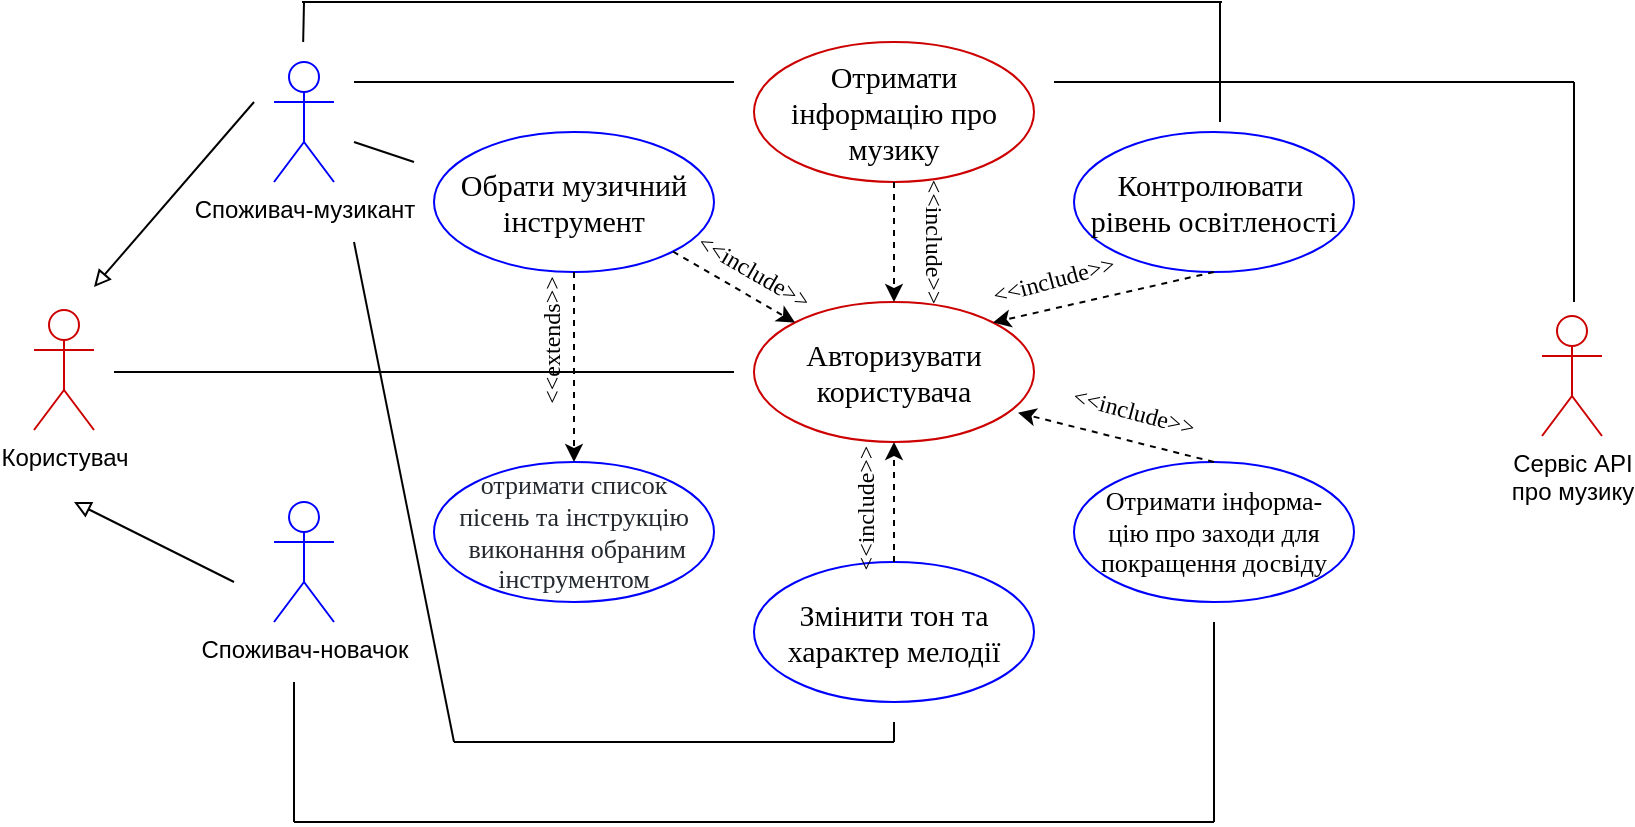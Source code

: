 <mxfile version="20.3.2" type="github"><diagram id="6aVxukBfRttdKZk8BoK3" name="Страница 1"><mxGraphModel dx="1865" dy="579" grid="1" gridSize="10" guides="1" tooltips="1" connect="1" arrows="1" fold="1" page="1" pageScale="1" pageWidth="827" pageHeight="1169" math="0" shadow="0"><root><mxCell id="0"/><mxCell id="1" parent="0"/><mxCell id="f5M037P7FsfYFocE_nH1-1" value="Сервіс API&lt;br&gt;про музику" style="shape=umlActor;verticalLabelPosition=bottom;verticalAlign=top;html=1;strokeColor=#CC0000;" vertex="1" parent="1"><mxGeometry x="764" y="197" width="30" height="60" as="geometry"/></mxCell><mxCell id="f5M037P7FsfYFocE_nH1-3" value="Користувач" style="shape=umlActor;verticalLabelPosition=bottom;verticalAlign=top;html=1;strokeColor=#CC0000;" vertex="1" parent="1"><mxGeometry x="10" y="194" width="30" height="60" as="geometry"/></mxCell><mxCell id="f5M037P7FsfYFocE_nH1-4" value="Споживач-музикант" style="shape=umlActor;verticalLabelPosition=bottom;verticalAlign=top;html=1;strokeColor=#0000FF;" vertex="1" parent="1"><mxGeometry x="130" y="70" width="30" height="60" as="geometry"/></mxCell><mxCell id="f5M037P7FsfYFocE_nH1-6" value="Авторизувати&lt;br style=&quot;font-size: 15px;&quot;&gt;користувача" style="ellipse;whiteSpace=wrap;html=1;strokeColor=#CC0000;fontFamily=Times New Roman;fontSize=15;" vertex="1" parent="1"><mxGeometry x="370" y="190" width="140" height="70" as="geometry"/></mxCell><mxCell id="f5M037P7FsfYFocE_nH1-7" value="&lt;span style=&quot;color: rgb(36, 41, 47); font-size: 13px; text-align: left;&quot;&gt;отримати список &lt;br style=&quot;font-size: 13px;&quot;&gt;пісень та інструкцію&lt;br style=&quot;font-size: 13px;&quot;&gt;&amp;nbsp;виконання обраним інструментом&lt;/span&gt;" style="ellipse;whiteSpace=wrap;html=1;strokeColor=#0000FF;fontFamily=Times New Roman;fontSize=13;fillColor=default;labelBackgroundColor=none;" vertex="1" parent="1"><mxGeometry x="210" y="270" width="140" height="70" as="geometry"/></mxCell><mxCell id="f5M037P7FsfYFocE_nH1-8" value="Змінити тон та характер мелодії" style="ellipse;whiteSpace=wrap;html=1;strokeColor=#0000FF;fontFamily=Times New Roman;fontSize=15;" vertex="1" parent="1"><mxGeometry x="370" y="320" width="140" height="70" as="geometry"/></mxCell><mxCell id="f5M037P7FsfYFocE_nH1-9" value="Отримати інформа-&lt;br&gt;цію про заходи для покращення досвіду" style="ellipse;whiteSpace=wrap;html=1;strokeColor=#0000FF;fontFamily=Times New Roman;fontSize=13;" vertex="1" parent="1"><mxGeometry x="530" y="270" width="140" height="70" as="geometry"/></mxCell><mxCell id="f5M037P7FsfYFocE_nH1-10" value="Обрати музичний інструмент" style="ellipse;whiteSpace=wrap;html=1;strokeColor=#0000FF;fontFamily=Times New Roman;fontSize=15;" vertex="1" parent="1"><mxGeometry x="210" y="105" width="140" height="70" as="geometry"/></mxCell><mxCell id="f5M037P7FsfYFocE_nH1-11" value="Отримати інформацію про музику" style="ellipse;whiteSpace=wrap;html=1;strokeColor=#CC0000;fontFamily=Times New Roman;fontSize=15;" vertex="1" parent="1"><mxGeometry x="370" y="60" width="140" height="70" as="geometry"/></mxCell><mxCell id="f5M037P7FsfYFocE_nH1-12" value="Контролювати&amp;nbsp;&lt;br&gt;рівень освітленості" style="ellipse;whiteSpace=wrap;html=1;strokeColor=#0000FF;fontFamily=Times New Roman;fontSize=15;" vertex="1" parent="1"><mxGeometry x="530" y="105" width="140" height="70" as="geometry"/></mxCell><mxCell id="f5M037P7FsfYFocE_nH1-16" value="" style="endArrow=classic;html=1;rounded=0;fontFamily=Times New Roman;fontSize=15;entryX=0.5;entryY=1;entryDx=0;entryDy=0;exitX=0.5;exitY=0;exitDx=0;exitDy=0;dashed=1;" edge="1" parent="1" source="f5M037P7FsfYFocE_nH1-8" target="f5M037P7FsfYFocE_nH1-6"><mxGeometry width="50" height="50" relative="1" as="geometry"><mxPoint x="390" y="320" as="sourcePoint"/><mxPoint x="440" y="270" as="targetPoint"/></mxGeometry></mxCell><mxCell id="f5M037P7FsfYFocE_nH1-18" value="" style="endArrow=classic;html=1;rounded=0;fontFamily=Times New Roman;fontSize=15;entryX=0.943;entryY=0.791;entryDx=0;entryDy=0;exitX=0.5;exitY=0;exitDx=0;exitDy=0;dashed=1;entryPerimeter=0;" edge="1" parent="1" source="f5M037P7FsfYFocE_nH1-9" target="f5M037P7FsfYFocE_nH1-6"><mxGeometry width="50" height="50" relative="1" as="geometry"><mxPoint x="290" y="280" as="sourcePoint"/><mxPoint x="400.503" y="259.749" as="targetPoint"/></mxGeometry></mxCell><mxCell id="f5M037P7FsfYFocE_nH1-19" value="" style="endArrow=classic;html=1;rounded=0;fontFamily=Times New Roman;fontSize=15;entryX=0.5;entryY=0;entryDx=0;entryDy=0;exitX=0.5;exitY=1;exitDx=0;exitDy=0;dashed=1;" edge="1" parent="1" source="f5M037P7FsfYFocE_nH1-11" target="f5M037P7FsfYFocE_nH1-6"><mxGeometry width="50" height="50" relative="1" as="geometry"><mxPoint x="450" y="330" as="sourcePoint"/><mxPoint x="450" y="270" as="targetPoint"/></mxGeometry></mxCell><mxCell id="f5M037P7FsfYFocE_nH1-20" value="" style="endArrow=classic;html=1;rounded=0;fontFamily=Times New Roman;fontSize=15;entryX=0;entryY=0;entryDx=0;entryDy=0;exitX=1;exitY=1;exitDx=0;exitDy=0;dashed=1;" edge="1" parent="1" source="f5M037P7FsfYFocE_nH1-10" target="f5M037P7FsfYFocE_nH1-6"><mxGeometry width="50" height="50" relative="1" as="geometry"><mxPoint x="340" y="160" as="sourcePoint"/><mxPoint x="340" y="220" as="targetPoint"/></mxGeometry></mxCell><mxCell id="f5M037P7FsfYFocE_nH1-21" value="" style="endArrow=classic;html=1;rounded=0;fontFamily=Times New Roman;fontSize=15;entryX=1;entryY=0;entryDx=0;entryDy=0;exitX=0.5;exitY=1;exitDx=0;exitDy=0;dashed=1;" edge="1" parent="1" source="f5M037P7FsfYFocE_nH1-12" target="f5M037P7FsfYFocE_nH1-6"><mxGeometry width="50" height="50" relative="1" as="geometry"><mxPoint x="290" y="185" as="sourcePoint"/><mxPoint x="400.503" y="210.251" as="targetPoint"/></mxGeometry></mxCell><mxCell id="f5M037P7FsfYFocE_nH1-22" value="" style="endArrow=classic;html=1;rounded=0;fontFamily=Times New Roman;fontSize=15;entryX=0.5;entryY=0;entryDx=0;entryDy=0;exitX=0.5;exitY=1;exitDx=0;exitDy=0;dashed=1;" edge="1" parent="1" source="f5M037P7FsfYFocE_nH1-10" target="f5M037P7FsfYFocE_nH1-7"><mxGeometry width="50" height="50" relative="1" as="geometry"><mxPoint x="450" y="140" as="sourcePoint"/><mxPoint x="450" y="200" as="targetPoint"/></mxGeometry></mxCell><mxCell id="f5M037P7FsfYFocE_nH1-23" value="&amp;lt;&amp;lt;include&amp;gt;&amp;gt;" style="text;html=1;strokeColor=none;fillColor=none;align=center;verticalAlign=middle;whiteSpace=wrap;rounded=0;fontFamily=Times New Roman;fontSize=12;rotation=30;" vertex="1" parent="1"><mxGeometry x="340" y="160" width="60" height="30" as="geometry"/></mxCell><mxCell id="f5M037P7FsfYFocE_nH1-25" value="&amp;lt;&amp;lt;include&amp;gt;&amp;gt;" style="text;html=1;strokeColor=none;fillColor=none;align=center;verticalAlign=middle;whiteSpace=wrap;rounded=0;fontFamily=Times New Roman;fontSize=12;rotation=-15;" vertex="1" parent="1"><mxGeometry x="490" y="164" width="60" height="30" as="geometry"/></mxCell><mxCell id="f5M037P7FsfYFocE_nH1-27" value="&amp;lt;&amp;lt;include&amp;gt;&amp;gt;" style="text;html=1;strokeColor=none;fillColor=none;align=center;verticalAlign=middle;whiteSpace=wrap;rounded=0;fontFamily=Times New Roman;fontSize=12;rotation=15;" vertex="1" parent="1"><mxGeometry x="530" y="230" width="60" height="30" as="geometry"/></mxCell><mxCell id="f5M037P7FsfYFocE_nH1-28" value="&amp;lt;&amp;lt;include&amp;gt;&amp;gt;" style="text;html=1;strokeColor=none;fillColor=none;align=center;verticalAlign=middle;whiteSpace=wrap;rounded=0;fontFamily=Times New Roman;fontSize=12;rotation=-90;" vertex="1" parent="1"><mxGeometry x="396" y="278" width="60" height="30" as="geometry"/></mxCell><mxCell id="f5M037P7FsfYFocE_nH1-31" value="&amp;lt;&amp;lt;include&amp;gt;&amp;gt;" style="text;html=1;strokeColor=none;fillColor=none;align=center;verticalAlign=middle;whiteSpace=wrap;rounded=0;fontFamily=Times New Roman;fontSize=12;rotation=90;" vertex="1" parent="1"><mxGeometry x="430" y="145" width="60" height="30" as="geometry"/></mxCell><mxCell id="f5M037P7FsfYFocE_nH1-32" value="&amp;lt;&amp;lt;extends&amp;gt;&amp;gt;" style="text;html=1;strokeColor=none;fillColor=none;align=center;verticalAlign=middle;whiteSpace=wrap;rounded=0;fontFamily=Times New Roman;fontSize=12;rotation=-90;" vertex="1" parent="1"><mxGeometry x="239" y="194" width="60" height="30" as="geometry"/></mxCell><mxCell id="f5M037P7FsfYFocE_nH1-36" value="" style="endArrow=none;html=1;rounded=0;fontFamily=Times New Roman;fontSize=10;" edge="1" parent="1"><mxGeometry width="50" height="50" relative="1" as="geometry"><mxPoint x="170" y="80" as="sourcePoint"/><mxPoint x="360" y="80" as="targetPoint"/></mxGeometry></mxCell><mxCell id="f5M037P7FsfYFocE_nH1-37" value="" style="endArrow=none;html=1;rounded=0;fontFamily=Times New Roman;fontSize=10;" edge="1" parent="1"><mxGeometry width="50" height="50" relative="1" as="geometry"><mxPoint x="520" y="80" as="sourcePoint"/><mxPoint x="780" y="80" as="targetPoint"/></mxGeometry></mxCell><mxCell id="f5M037P7FsfYFocE_nH1-38" value="" style="endArrow=none;html=1;rounded=0;fontFamily=Times New Roman;fontSize=10;" edge="1" parent="1"><mxGeometry width="50" height="50" relative="1" as="geometry"><mxPoint x="780" y="190" as="sourcePoint"/><mxPoint x="780" y="80" as="targetPoint"/></mxGeometry></mxCell><mxCell id="f5M037P7FsfYFocE_nH1-39" value="" style="endArrow=none;html=1;rounded=0;fontFamily=Times New Roman;fontSize=10;" edge="1" parent="1"><mxGeometry width="50" height="50" relative="1" as="geometry"><mxPoint x="170" y="110" as="sourcePoint"/><mxPoint x="200" y="120" as="targetPoint"/></mxGeometry></mxCell><mxCell id="f5M037P7FsfYFocE_nH1-40" value="" style="endArrow=block;html=1;rounded=0;fontFamily=Times New Roman;fontSize=10;endFill=0;" edge="1" parent="1"><mxGeometry width="50" height="50" relative="1" as="geometry"><mxPoint x="120" y="90" as="sourcePoint"/><mxPoint x="40" y="182.5" as="targetPoint"/></mxGeometry></mxCell><mxCell id="f5M037P7FsfYFocE_nH1-41" value="" style="endArrow=none;html=1;rounded=0;fontFamily=Times New Roman;fontSize=10;" edge="1" parent="1"><mxGeometry width="50" height="50" relative="1" as="geometry"><mxPoint x="50" y="225" as="sourcePoint"/><mxPoint x="360" y="225" as="targetPoint"/></mxGeometry></mxCell><mxCell id="f5M037P7FsfYFocE_nH1-42" value="" style="endArrow=none;html=1;rounded=0;fontFamily=Times New Roman;fontSize=10;" edge="1" parent="1"><mxGeometry width="50" height="50" relative="1" as="geometry"><mxPoint x="220" y="410" as="sourcePoint"/><mxPoint x="170" y="160" as="targetPoint"/></mxGeometry></mxCell><mxCell id="f5M037P7FsfYFocE_nH1-43" value="" style="endArrow=none;html=1;rounded=0;fontFamily=Times New Roman;fontSize=10;" edge="1" parent="1"><mxGeometry width="50" height="50" relative="1" as="geometry"><mxPoint x="440" y="410" as="sourcePoint"/><mxPoint x="220" y="410" as="targetPoint"/></mxGeometry></mxCell><mxCell id="f5M037P7FsfYFocE_nH1-44" value="" style="endArrow=none;html=1;rounded=0;fontFamily=Times New Roman;fontSize=10;" edge="1" parent="1"><mxGeometry width="50" height="50" relative="1" as="geometry"><mxPoint x="440" y="400" as="sourcePoint"/><mxPoint x="440" y="410" as="targetPoint"/></mxGeometry></mxCell><mxCell id="f5M037P7FsfYFocE_nH1-49" value="Споживач-новачок" style="shape=umlActor;verticalLabelPosition=bottom;verticalAlign=top;html=1;strokeColor=#0000FF;" vertex="1" parent="1"><mxGeometry x="130" y="290" width="30" height="60" as="geometry"/></mxCell><mxCell id="f5M037P7FsfYFocE_nH1-53" value="" style="endArrow=block;html=1;rounded=0;fontFamily=Times New Roman;fontSize=10;endFill=0;" edge="1" parent="1"><mxGeometry width="50" height="50" relative="1" as="geometry"><mxPoint x="110" y="330" as="sourcePoint"/><mxPoint x="30" y="290" as="targetPoint"/></mxGeometry></mxCell><mxCell id="f5M037P7FsfYFocE_nH1-54" value="" style="endArrow=none;html=1;rounded=0;fontFamily=Times New Roman;fontSize=10;" edge="1" parent="1"><mxGeometry width="50" height="50" relative="1" as="geometry"><mxPoint x="600" y="450" as="sourcePoint"/><mxPoint x="140" y="450" as="targetPoint"/></mxGeometry></mxCell><mxCell id="f5M037P7FsfYFocE_nH1-55" value="" style="endArrow=none;html=1;rounded=0;fontFamily=Times New Roman;fontSize=10;" edge="1" parent="1"><mxGeometry width="50" height="50" relative="1" as="geometry"><mxPoint x="144" y="40" as="sourcePoint"/><mxPoint x="604" y="40" as="targetPoint"/></mxGeometry></mxCell><mxCell id="f5M037P7FsfYFocE_nH1-56" value="" style="endArrow=none;html=1;rounded=0;fontFamily=Times New Roman;fontSize=10;" edge="1" parent="1"><mxGeometry width="50" height="50" relative="1" as="geometry"><mxPoint x="603" y="100" as="sourcePoint"/><mxPoint x="603" y="40" as="targetPoint"/></mxGeometry></mxCell><mxCell id="f5M037P7FsfYFocE_nH1-57" value="" style="endArrow=none;html=1;rounded=0;fontFamily=Times New Roman;fontSize=10;" edge="1" parent="1"><mxGeometry width="50" height="50" relative="1" as="geometry"><mxPoint x="144.58" y="60" as="sourcePoint"/><mxPoint x="145" y="40" as="targetPoint"/></mxGeometry></mxCell><mxCell id="f5M037P7FsfYFocE_nH1-58" value="" style="endArrow=none;html=1;rounded=0;fontFamily=Times New Roman;fontSize=10;" edge="1" parent="1"><mxGeometry width="50" height="50" relative="1" as="geometry"><mxPoint x="600" y="350" as="sourcePoint"/><mxPoint x="600" y="450" as="targetPoint"/></mxGeometry></mxCell><mxCell id="f5M037P7FsfYFocE_nH1-59" value="" style="endArrow=none;html=1;rounded=0;fontFamily=Times New Roman;fontSize=10;" edge="1" parent="1"><mxGeometry width="50" height="50" relative="1" as="geometry"><mxPoint x="140" y="380" as="sourcePoint"/><mxPoint x="140.0" y="450" as="targetPoint"/></mxGeometry></mxCell></root></mxGraphModel></diagram></mxfile>